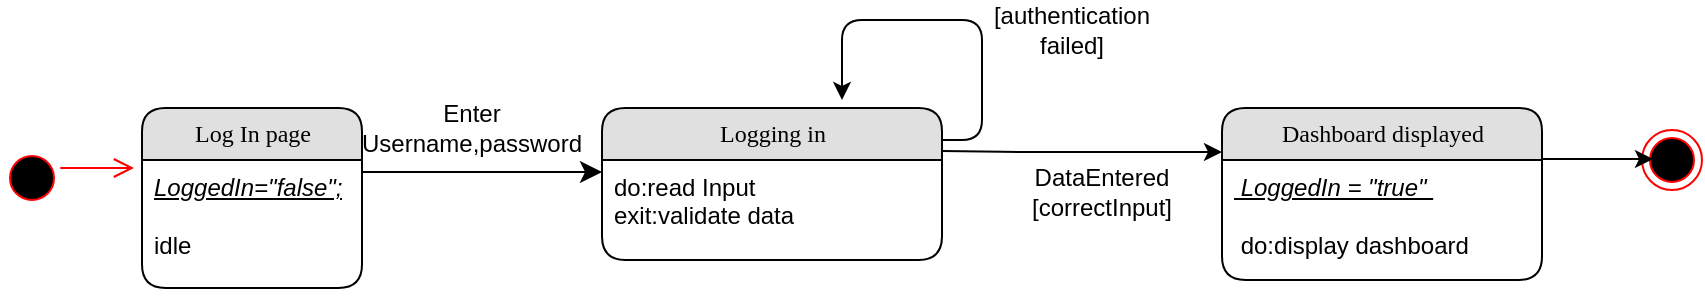 <mxfile version="13.0.8" type="github"><diagram name="Page-1" id="b520641d-4fe3-3701-9064-5fc419738815"><mxGraphModel dx="946" dy="646" grid="1" gridSize="10" guides="1" tooltips="1" connect="1" arrows="1" fold="1" page="1" pageScale="1" pageWidth="1100" pageHeight="850" background="#ffffff" math="0" shadow="0"><root><mxCell id="0"/><mxCell id="1" parent="0"/><mxCell id="21ea969265ad0168-39" style="edgeStyle=orthogonalEdgeStyle;html=1;labelBackgroundColor=none;startFill=0;startSize=8;endFill=1;endSize=8;fontFamily=Verdana;fontSize=12;exitX=1;exitY=0.5;" parent="1" edge="1"><mxGeometry relative="1" as="geometry"><Array as="points"/><mxPoint x="250" y="106" as="sourcePoint"/><mxPoint x="370" y="106" as="targetPoint"/></mxGeometry></mxCell><mxCell id="Hgtj_GoyG-KB-VZRIQT7-10" value="[authentication failed]" style="text;html=1;strokeColor=none;fillColor=none;align=center;verticalAlign=middle;whiteSpace=wrap;rounded=0;" parent="1" vertex="1"><mxGeometry x="570" y="20" width="70" height="30" as="geometry"/></mxCell><mxCell id="Hgtj_GoyG-KB-VZRIQT7-11" value="DataEntered [correctInput]" style="text;html=1;strokeColor=none;fillColor=none;align=center;verticalAlign=middle;whiteSpace=wrap;rounded=0;" parent="1" vertex="1"><mxGeometry x="580" y="106" width="80" height="20" as="geometry"/></mxCell><mxCell id="Hgtj_GoyG-KB-VZRIQT7-16" value="" style="ellipse;html=1;shape=endState;fillColor=#000000;strokeColor=#ff0000;" parent="1" vertex="1"><mxGeometry x="890" y="85" width="30" height="30" as="geometry"/></mxCell><mxCell id="Hgtj_GoyG-KB-VZRIQT7-17" value="" style="ellipse;html=1;shape=startState;fillColor=#000000;strokeColor=#ff0000;" parent="1" vertex="1"><mxGeometry x="70" y="94" width="30" height="30" as="geometry"/></mxCell><mxCell id="Hgtj_GoyG-KB-VZRIQT7-18" value="" style="edgeStyle=orthogonalEdgeStyle;html=1;verticalAlign=bottom;endArrow=open;endSize=8;strokeColor=#ff0000;" parent="1" source="Hgtj_GoyG-KB-VZRIQT7-17" edge="1"><mxGeometry relative="1" as="geometry"><mxPoint x="136" y="104" as="targetPoint"/><Array as="points"><mxPoint x="100" y="104"/><mxPoint x="100" y="104"/></Array></mxGeometry></mxCell><mxCell id="Hgtj_GoyG-KB-VZRIQT7-23" value="" style="endArrow=classic;html=1;" parent="1" edge="1"><mxGeometry width="50" height="50" relative="1" as="geometry"><mxPoint x="840" y="99.5" as="sourcePoint"/><mxPoint x="895.5" y="99.5" as="targetPoint"/></mxGeometry></mxCell><mxCell id="Hgtj_GoyG-KB-VZRIQT7-26" value="Enter Username,password" style="text;html=1;strokeColor=none;fillColor=none;align=center;verticalAlign=middle;whiteSpace=wrap;rounded=0;" parent="1" vertex="1"><mxGeometry x="250" y="74" width="110" height="20" as="geometry"/></mxCell><mxCell id="Hgtj_GoyG-KB-VZRIQT7-27" value="" style="edgeStyle=segmentEdgeStyle;endArrow=classic;html=1;" parent="1" edge="1"><mxGeometry width="50" height="50" relative="1" as="geometry"><mxPoint x="540" y="90" as="sourcePoint"/><mxPoint x="490" y="70" as="targetPoint"/><Array as="points"><mxPoint x="540" y="90"/><mxPoint x="560" y="90"/><mxPoint x="560" y="30"/><mxPoint x="490" y="30"/></Array></mxGeometry></mxCell><mxCell id="Hgtj_GoyG-KB-VZRIQT7-28" value="" style="endArrow=classic;html=1;" parent="1" edge="1"><mxGeometry width="50" height="50" relative="1" as="geometry"><mxPoint x="540" y="95.5" as="sourcePoint"/><mxPoint x="680" y="96" as="targetPoint"/><Array as="points"><mxPoint x="580" y="96"/></Array></mxGeometry></mxCell><mxCell id="Hgtj_GoyG-KB-VZRIQT7-5" value="Dashboard displayed" style="swimlane;html=1;fontStyle=0;childLayout=stackLayout;horizontal=1;startSize=26;fillColor=#e0e0e0;horizontalStack=0;resizeParent=1;resizeLast=0;collapsible=1;marginBottom=0;swimlaneFillColor=#ffffff;align=center;rounded=1;shadow=0;comic=0;labelBackgroundColor=none;strokeWidth=1;fontFamily=Verdana;fontSize=12" parent="1" vertex="1"><mxGeometry x="680" y="74" width="160" height="86" as="geometry"/></mxCell><mxCell id="Hgtj_GoyG-KB-VZRIQT7-6" value="&lt;i&gt;&lt;u&gt;&amp;nbsp;LoggedIn = &quot;true&quot;&amp;nbsp;&lt;br&gt;&lt;br&gt;&lt;/u&gt;&lt;/i&gt;&amp;nbsp;do:display dashboard" style="text;html=1;strokeColor=none;fillColor=none;spacingLeft=4;spacingRight=4;whiteSpace=wrap;overflow=hidden;rotatable=0;points=[[0,0.5],[1,0.5]];portConstraint=eastwest;" parent="Hgtj_GoyG-KB-VZRIQT7-5" vertex="1"><mxGeometry y="26" width="160" height="54" as="geometry"/></mxCell><mxCell id="21ea969265ad0168-6" value="Log In page" style="swimlane;html=1;fontStyle=0;childLayout=stackLayout;horizontal=1;startSize=26;fillColor=#e0e0e0;horizontalStack=0;resizeParent=1;resizeLast=0;collapsible=1;marginBottom=0;swimlaneFillColor=#ffffff;align=center;rounded=1;shadow=0;comic=0;labelBackgroundColor=none;strokeWidth=1;fontFamily=Verdana;fontSize=12" parent="1" vertex="1"><mxGeometry x="140" y="74" width="110" height="90" as="geometry"/></mxCell><mxCell id="21ea969265ad0168-7" value="&lt;i&gt;&lt;u&gt;LoggedIn=&quot;false&quot;;&lt;/u&gt;&lt;/i&gt;&lt;br&gt;&lt;br&gt;idle" style="text;html=1;strokeColor=none;fillColor=none;spacingLeft=4;spacingRight=4;whiteSpace=wrap;overflow=hidden;rotatable=0;points=[[0,0.5],[1,0.5]];portConstraint=eastwest;" parent="21ea969265ad0168-6" vertex="1"><mxGeometry y="26" width="110" height="64" as="geometry"/></mxCell><mxCell id="Hgtj_GoyG-KB-VZRIQT7-1" value="Logging in" style="swimlane;html=1;fontStyle=0;childLayout=stackLayout;horizontal=1;startSize=26;fillColor=#e0e0e0;horizontalStack=0;resizeParent=1;resizeLast=0;collapsible=1;marginBottom=0;swimlaneFillColor=#ffffff;align=center;rounded=1;shadow=0;comic=0;labelBackgroundColor=none;strokeWidth=1;fontFamily=Verdana;fontSize=12" parent="1" vertex="1"><mxGeometry x="370" y="74" width="170" height="76" as="geometry"/></mxCell><mxCell id="Hgtj_GoyG-KB-VZRIQT7-2" value="do:read Input&lt;br&gt;exit:validate data" style="text;html=1;strokeColor=none;fillColor=none;spacingLeft=4;spacingRight=4;whiteSpace=wrap;overflow=hidden;rotatable=0;points=[[0,0.5],[1,0.5]];portConstraint=eastwest;" parent="Hgtj_GoyG-KB-VZRIQT7-1" vertex="1"><mxGeometry y="26" width="170" height="44" as="geometry"/></mxCell></root></mxGraphModel></diagram></mxfile>